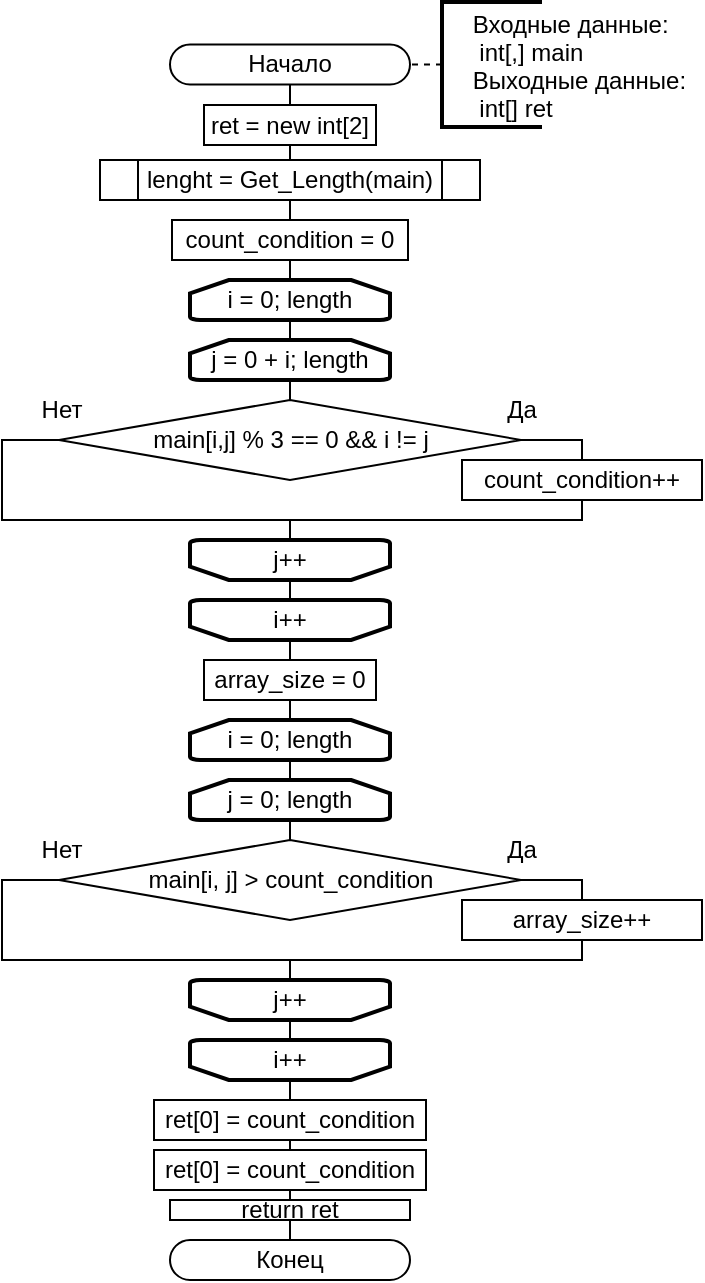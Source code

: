 <mxfile version="24.4.13" type="device">
  <diagram name="Страница — 1" id="ZiT8lJ-4knjapy51sfM2">
    <mxGraphModel dx="1098" dy="778" grid="1" gridSize="10" guides="1" tooltips="1" connect="1" arrows="1" fold="1" page="1" pageScale="1" pageWidth="827" pageHeight="1169" math="0" shadow="0">
      <root>
        <mxCell id="0" />
        <mxCell id="1" parent="0" />
        <mxCell id="ZXJYznmGM9nHdcmDr4kh-1" value="Начало" style="rounded=1;whiteSpace=wrap;html=1;arcSize=50;" vertex="1" parent="1">
          <mxGeometry x="354" y="22.25" width="120" height="20" as="geometry" />
        </mxCell>
        <mxCell id="ZXJYznmGM9nHdcmDr4kh-2" value="" style="endArrow=none;dashed=1;html=1;rounded=0;exitX=0;exitY=0.5;exitDx=0;exitDy=0;entryX=1;entryY=0.5;entryDx=0;entryDy=0;exitPerimeter=0;" edge="1" source="ZXJYznmGM9nHdcmDr4kh-3" target="ZXJYznmGM9nHdcmDr4kh-1" parent="1">
          <mxGeometry width="50" height="50" relative="1" as="geometry">
            <mxPoint x="520" y="35" as="sourcePoint" />
            <mxPoint x="500" y="35" as="targetPoint" />
          </mxGeometry>
        </mxCell>
        <mxCell id="ZXJYznmGM9nHdcmDr4kh-3" value="    Входные данные:&#xa;     int[,] main&#xa;    Выходные данные:&#xa;     int[] ret" style="strokeWidth=2;shape=mxgraph.flowchart.annotation_1;align=left;pointerEvents=1;recursiveResize=1;autosize=0;verticalAlign=middle;horizontal=1;" vertex="1" parent="1">
          <mxGeometry x="490" y="1" width="50" height="62.5" as="geometry" />
        </mxCell>
        <mxCell id="ZXJYznmGM9nHdcmDr4kh-4" value="ret = new int[2]" style="rounded=0;whiteSpace=wrap;html=1;" vertex="1" parent="1">
          <mxGeometry x="371" y="52.5" width="86" height="20" as="geometry" />
        </mxCell>
        <mxCell id="ZXJYznmGM9nHdcmDr4kh-5" value="" style="endArrow=none;html=1;rounded=0;entryX=0.5;entryY=0;entryDx=0;entryDy=0;exitX=0.5;exitY=1;exitDx=0;exitDy=0;" edge="1" parent="1" source="ZXJYznmGM9nHdcmDr4kh-1" target="ZXJYznmGM9nHdcmDr4kh-4">
          <mxGeometry width="50" height="50" relative="1" as="geometry">
            <mxPoint x="414" y="90" as="sourcePoint" />
            <mxPoint x="450" y="100" as="targetPoint" />
          </mxGeometry>
        </mxCell>
        <mxCell id="ZXJYznmGM9nHdcmDr4kh-10" value="&lt;div&gt;&lt;span style=&quot;background-color: initial;&quot;&gt;count_condition = 0&lt;/span&gt;&lt;br&gt;&lt;/div&gt;" style="rounded=0;whiteSpace=wrap;html=1;" vertex="1" parent="1">
          <mxGeometry x="355" y="110" width="118" height="20" as="geometry" />
        </mxCell>
        <mxCell id="ZXJYznmGM9nHdcmDr4kh-11" value="" style="endArrow=none;html=1;rounded=0;entryX=0.5;entryY=0;entryDx=0;entryDy=0;exitX=0.5;exitY=1;exitDx=0;exitDy=0;" edge="1" parent="1" target="ZXJYznmGM9nHdcmDr4kh-10" source="ZXJYznmGM9nHdcmDr4kh-17">
          <mxGeometry width="50" height="50" relative="1" as="geometry">
            <mxPoint x="570" y="120" as="sourcePoint" />
            <mxPoint x="606" y="130" as="targetPoint" />
          </mxGeometry>
        </mxCell>
        <mxCell id="ZXJYznmGM9nHdcmDr4kh-12" value="array_size = 0" style="rounded=0;whiteSpace=wrap;html=1;" vertex="1" parent="1">
          <mxGeometry x="371" y="330" width="86" height="20" as="geometry" />
        </mxCell>
        <mxCell id="ZXJYznmGM9nHdcmDr4kh-14" value="count_condition++" style="rounded=0;whiteSpace=wrap;html=1;" vertex="1" parent="1">
          <mxGeometry x="500" y="230" width="120" height="20" as="geometry" />
        </mxCell>
        <mxCell id="ZXJYznmGM9nHdcmDr4kh-16" value="" style="endArrow=none;html=1;rounded=0;entryX=0.5;entryY=0;entryDx=0;entryDy=0;exitX=0.5;exitY=1;exitDx=0;exitDy=0;" edge="1" target="ZXJYznmGM9nHdcmDr4kh-17" parent="1" source="ZXJYznmGM9nHdcmDr4kh-4">
          <mxGeometry width="50" height="50" relative="1" as="geometry">
            <mxPoint x="430" y="90" as="sourcePoint" />
            <mxPoint x="460" y="10" as="targetPoint" />
          </mxGeometry>
        </mxCell>
        <mxCell id="ZXJYznmGM9nHdcmDr4kh-17" value="lenght = Get_Length(main)" style="shape=process;whiteSpace=wrap;html=1;backgroundOutline=1;" vertex="1" parent="1">
          <mxGeometry x="319" y="80" width="190" height="20" as="geometry" />
        </mxCell>
        <mxCell id="ZXJYznmGM9nHdcmDr4kh-18" value="" style="endArrow=none;html=1;rounded=0;exitX=0.5;exitY=0;exitDx=0;exitDy=0;exitPerimeter=0;entryX=0.5;entryY=1;entryDx=0;entryDy=0;" edge="1" source="ZXJYznmGM9nHdcmDr4kh-19" parent="1" target="ZXJYznmGM9nHdcmDr4kh-10">
          <mxGeometry width="50" height="50" relative="1" as="geometry">
            <mxPoint x="402" y="320" as="sourcePoint" />
            <mxPoint x="396" y="180" as="targetPoint" />
          </mxGeometry>
        </mxCell>
        <mxCell id="ZXJYznmGM9nHdcmDr4kh-19" value="i = 0; length" style="strokeWidth=2;html=1;shape=mxgraph.flowchart.loop_limit;whiteSpace=wrap;" vertex="1" parent="1">
          <mxGeometry x="364" y="140" width="100" height="20" as="geometry" />
        </mxCell>
        <mxCell id="ZXJYznmGM9nHdcmDr4kh-20" value="i++" style="strokeWidth=2;html=1;shape=mxgraph.flowchart.loop_limit;whiteSpace=wrap;direction=west;" vertex="1" parent="1">
          <mxGeometry x="364" y="300" width="100" height="20" as="geometry" />
        </mxCell>
        <mxCell id="ZXJYznmGM9nHdcmDr4kh-21" value="" style="endArrow=none;html=1;rounded=0;entryX=0.5;entryY=1;entryDx=0;entryDy=0;entryPerimeter=0;exitX=0.5;exitY=0;exitDx=0;exitDy=0;exitPerimeter=0;" edge="1" source="ZXJYznmGM9nHdcmDr4kh-24" target="ZXJYznmGM9nHdcmDr4kh-19" parent="1">
          <mxGeometry width="50" height="50" relative="1" as="geometry">
            <mxPoint x="396" y="230" as="sourcePoint" />
            <mxPoint x="472" y="400" as="targetPoint" />
          </mxGeometry>
        </mxCell>
        <mxCell id="ZXJYznmGM9nHdcmDr4kh-22" value="" style="endArrow=none;html=1;rounded=0;exitX=0.5;exitY=1;exitDx=0;exitDy=0;exitPerimeter=0;entryX=0.5;entryY=0;entryDx=0;entryDy=0;entryPerimeter=0;" edge="1" source="ZXJYznmGM9nHdcmDr4kh-20" target="ZXJYznmGM9nHdcmDr4kh-25" parent="1">
          <mxGeometry width="50" height="50" relative="1" as="geometry">
            <mxPoint x="-71" y="610" as="sourcePoint" />
            <mxPoint x="-97" y="410" as="targetPoint" />
          </mxGeometry>
        </mxCell>
        <mxCell id="ZXJYznmGM9nHdcmDr4kh-23" value="" style="endArrow=none;html=1;rounded=0;entryX=0.5;entryY=0;entryDx=0;entryDy=0;entryPerimeter=0;exitX=0.5;exitY=0;exitDx=0;exitDy=0;" edge="1" target="ZXJYznmGM9nHdcmDr4kh-20" parent="1" source="ZXJYznmGM9nHdcmDr4kh-12">
          <mxGeometry width="50" height="50" relative="1" as="geometry">
            <mxPoint x="414" y="330" as="sourcePoint" />
            <mxPoint x="-70" y="450" as="targetPoint" />
          </mxGeometry>
        </mxCell>
        <mxCell id="ZXJYznmGM9nHdcmDr4kh-24" value="j = 0 + i; length" style="strokeWidth=2;html=1;shape=mxgraph.flowchart.loop_limit;whiteSpace=wrap;" vertex="1" parent="1">
          <mxGeometry x="364" y="170" width="100" height="20" as="geometry" />
        </mxCell>
        <mxCell id="ZXJYznmGM9nHdcmDr4kh-25" value="j++" style="strokeWidth=2;html=1;shape=mxgraph.flowchart.loop_limit;whiteSpace=wrap;direction=west;" vertex="1" parent="1">
          <mxGeometry x="364" y="270" width="100" height="20" as="geometry" />
        </mxCell>
        <mxCell id="ZXJYznmGM9nHdcmDr4kh-27" value="" style="endArrow=none;html=1;rounded=0;entryX=0.5;entryY=1;entryDx=0;entryDy=0;entryPerimeter=0;exitX=0.5;exitY=0;exitDx=0;exitDy=0;" edge="1" source="ZXJYznmGM9nHdcmDr4kh-29" target="ZXJYznmGM9nHdcmDr4kh-24" parent="1">
          <mxGeometry width="50" height="50" relative="1" as="geometry">
            <mxPoint x="414" y="200" as="sourcePoint" />
            <mxPoint x="472" y="440" as="targetPoint" />
          </mxGeometry>
        </mxCell>
        <mxCell id="ZXJYznmGM9nHdcmDr4kh-29" value="main[i,j] % 3 == 0 &amp;amp;&amp;amp; i != j" style="rhombus;whiteSpace=wrap;html=1;" vertex="1" parent="1">
          <mxGeometry x="298.5" y="200" width="231" height="40" as="geometry" />
        </mxCell>
        <mxCell id="ZXJYznmGM9nHdcmDr4kh-30" value="" style="endArrow=none;html=1;rounded=0;entryX=1;entryY=0.5;entryDx=0;entryDy=0;exitX=0.5;exitY=0;exitDx=0;exitDy=0;" edge="1" parent="1" source="ZXJYznmGM9nHdcmDr4kh-14" target="ZXJYznmGM9nHdcmDr4kh-29">
          <mxGeometry width="50" height="50" relative="1" as="geometry">
            <mxPoint x="560" y="240" as="sourcePoint" />
            <mxPoint x="480" y="250" as="targetPoint" />
            <Array as="points">
              <mxPoint x="560" y="220" />
            </Array>
          </mxGeometry>
        </mxCell>
        <mxCell id="ZXJYznmGM9nHdcmDr4kh-31" value="Да" style="text;html=1;align=center;verticalAlign=middle;whiteSpace=wrap;rounded=0;" vertex="1" parent="1">
          <mxGeometry x="500" y="190" width="60" height="30" as="geometry" />
        </mxCell>
        <mxCell id="ZXJYznmGM9nHdcmDr4kh-32" value="Нет" style="text;html=1;align=center;verticalAlign=middle;whiteSpace=wrap;rounded=0;" vertex="1" parent="1">
          <mxGeometry x="270" y="190" width="60" height="30" as="geometry" />
        </mxCell>
        <mxCell id="ZXJYznmGM9nHdcmDr4kh-33" value="" style="endArrow=none;html=1;rounded=0;entryX=0;entryY=0.5;entryDx=0;entryDy=0;" edge="1" parent="1" target="ZXJYznmGM9nHdcmDr4kh-29">
          <mxGeometry width="50" height="50" relative="1" as="geometry">
            <mxPoint x="420" y="260" as="sourcePoint" />
            <mxPoint x="380" y="250" as="targetPoint" />
            <Array as="points">
              <mxPoint x="270" y="260" />
              <mxPoint x="270" y="220" />
            </Array>
          </mxGeometry>
        </mxCell>
        <mxCell id="ZXJYznmGM9nHdcmDr4kh-34" value="" style="endArrow=none;html=1;rounded=0;entryX=0.5;entryY=1;entryDx=0;entryDy=0;exitX=0.5;exitY=1;exitDx=0;exitDy=0;exitPerimeter=0;" edge="1" parent="1" source="ZXJYznmGM9nHdcmDr4kh-25" target="ZXJYznmGM9nHdcmDr4kh-14">
          <mxGeometry width="50" height="50" relative="1" as="geometry">
            <mxPoint x="415" y="290" as="sourcePoint" />
            <mxPoint x="555" y="250" as="targetPoint" />
            <Array as="points">
              <mxPoint x="414" y="260" />
              <mxPoint x="560" y="260" />
            </Array>
          </mxGeometry>
        </mxCell>
        <mxCell id="ZXJYznmGM9nHdcmDr4kh-36" value="" style="endArrow=none;html=1;rounded=0;exitX=0.5;exitY=0;exitDx=0;exitDy=0;exitPerimeter=0;entryX=0.5;entryY=1;entryDx=0;entryDy=0;" edge="1" source="ZXJYznmGM9nHdcmDr4kh-37" parent="1" target="ZXJYznmGM9nHdcmDr4kh-12">
          <mxGeometry width="50" height="50" relative="1" as="geometry">
            <mxPoint x="422.5" y="530" as="sourcePoint" />
            <mxPoint x="416.5" y="390" as="targetPoint" />
          </mxGeometry>
        </mxCell>
        <mxCell id="ZXJYznmGM9nHdcmDr4kh-37" value="i = 0; length" style="strokeWidth=2;html=1;shape=mxgraph.flowchart.loop_limit;whiteSpace=wrap;" vertex="1" parent="1">
          <mxGeometry x="364" y="360" width="100" height="20" as="geometry" />
        </mxCell>
        <mxCell id="ZXJYznmGM9nHdcmDr4kh-38" value="i++" style="strokeWidth=2;html=1;shape=mxgraph.flowchart.loop_limit;whiteSpace=wrap;direction=west;" vertex="1" parent="1">
          <mxGeometry x="364" y="520" width="100" height="20" as="geometry" />
        </mxCell>
        <mxCell id="ZXJYznmGM9nHdcmDr4kh-39" value="" style="endArrow=none;html=1;rounded=0;entryX=0.5;entryY=1;entryDx=0;entryDy=0;entryPerimeter=0;exitX=0.5;exitY=0;exitDx=0;exitDy=0;exitPerimeter=0;" edge="1" source="ZXJYznmGM9nHdcmDr4kh-42" target="ZXJYznmGM9nHdcmDr4kh-37" parent="1">
          <mxGeometry width="50" height="50" relative="1" as="geometry">
            <mxPoint x="416.5" y="440" as="sourcePoint" />
            <mxPoint x="492.5" y="610" as="targetPoint" />
          </mxGeometry>
        </mxCell>
        <mxCell id="ZXJYznmGM9nHdcmDr4kh-40" value="" style="endArrow=none;html=1;rounded=0;exitX=0.5;exitY=1;exitDx=0;exitDy=0;exitPerimeter=0;entryX=0.5;entryY=0;entryDx=0;entryDy=0;entryPerimeter=0;" edge="1" source="ZXJYznmGM9nHdcmDr4kh-38" target="ZXJYznmGM9nHdcmDr4kh-43" parent="1">
          <mxGeometry width="50" height="50" relative="1" as="geometry">
            <mxPoint x="254.5" y="865" as="sourcePoint" />
            <mxPoint x="228.5" y="665" as="targetPoint" />
          </mxGeometry>
        </mxCell>
        <mxCell id="ZXJYznmGM9nHdcmDr4kh-41" value="" style="endArrow=none;html=1;rounded=0;entryX=0.5;entryY=0;entryDx=0;entryDy=0;entryPerimeter=0;exitX=0.5;exitY=0;exitDx=0;exitDy=0;" edge="1" target="ZXJYznmGM9nHdcmDr4kh-38" parent="1" source="ZXJYznmGM9nHdcmDr4kh-64">
          <mxGeometry width="50" height="50" relative="1" as="geometry">
            <mxPoint x="414" y="550" as="sourcePoint" />
            <mxPoint x="255.5" y="575" as="targetPoint" />
          </mxGeometry>
        </mxCell>
        <mxCell id="ZXJYznmGM9nHdcmDr4kh-42" value="j = 0; length" style="strokeWidth=2;html=1;shape=mxgraph.flowchart.loop_limit;whiteSpace=wrap;" vertex="1" parent="1">
          <mxGeometry x="364" y="390" width="100" height="20" as="geometry" />
        </mxCell>
        <mxCell id="ZXJYznmGM9nHdcmDr4kh-43" value="j++" style="strokeWidth=2;html=1;shape=mxgraph.flowchart.loop_limit;whiteSpace=wrap;direction=west;" vertex="1" parent="1">
          <mxGeometry x="364" y="490" width="100" height="20" as="geometry" />
        </mxCell>
        <mxCell id="ZXJYznmGM9nHdcmDr4kh-47" value="array_size++" style="rounded=0;whiteSpace=wrap;html=1;" vertex="1" parent="1">
          <mxGeometry x="500" y="450" width="120" height="20" as="geometry" />
        </mxCell>
        <mxCell id="ZXJYznmGM9nHdcmDr4kh-49" value="" style="endArrow=none;html=1;rounded=0;entryX=0.5;entryY=1;entryDx=0;entryDy=0;entryPerimeter=0;exitX=0.5;exitY=0;exitDx=0;exitDy=0;" edge="1" parent="1" source="ZXJYznmGM9nHdcmDr4kh-50" target="ZXJYznmGM9nHdcmDr4kh-42">
          <mxGeometry width="50" height="50" relative="1" as="geometry">
            <mxPoint x="414" y="420" as="sourcePoint" />
            <mxPoint x="414" y="410" as="targetPoint" />
          </mxGeometry>
        </mxCell>
        <mxCell id="ZXJYznmGM9nHdcmDr4kh-50" value="main[i, j] &amp;gt; count_condition" style="rhombus;whiteSpace=wrap;html=1;" vertex="1" parent="1">
          <mxGeometry x="298.5" y="420" width="231" height="40" as="geometry" />
        </mxCell>
        <mxCell id="ZXJYznmGM9nHdcmDr4kh-51" value="" style="endArrow=none;html=1;rounded=0;entryX=1;entryY=0.5;entryDx=0;entryDy=0;exitX=0.5;exitY=0;exitDx=0;exitDy=0;" edge="1" parent="1" source="ZXJYznmGM9nHdcmDr4kh-47" target="ZXJYznmGM9nHdcmDr4kh-50">
          <mxGeometry width="50" height="50" relative="1" as="geometry">
            <mxPoint x="560" y="460" as="sourcePoint" />
            <mxPoint x="480" y="470" as="targetPoint" />
            <Array as="points">
              <mxPoint x="560" y="440" />
            </Array>
          </mxGeometry>
        </mxCell>
        <mxCell id="ZXJYznmGM9nHdcmDr4kh-52" value="Да" style="text;html=1;align=center;verticalAlign=middle;whiteSpace=wrap;rounded=0;" vertex="1" parent="1">
          <mxGeometry x="500" y="410" width="60" height="30" as="geometry" />
        </mxCell>
        <mxCell id="ZXJYznmGM9nHdcmDr4kh-53" value="Нет" style="text;html=1;align=center;verticalAlign=middle;whiteSpace=wrap;rounded=0;" vertex="1" parent="1">
          <mxGeometry x="270" y="410" width="60" height="30" as="geometry" />
        </mxCell>
        <mxCell id="ZXJYznmGM9nHdcmDr4kh-54" value="" style="endArrow=none;html=1;rounded=0;entryX=0;entryY=0.5;entryDx=0;entryDy=0;" edge="1" parent="1" target="ZXJYznmGM9nHdcmDr4kh-50">
          <mxGeometry width="50" height="50" relative="1" as="geometry">
            <mxPoint x="420" y="480" as="sourcePoint" />
            <mxPoint x="380" y="470" as="targetPoint" />
            <Array as="points">
              <mxPoint x="270" y="480" />
              <mxPoint x="270" y="440" />
            </Array>
          </mxGeometry>
        </mxCell>
        <mxCell id="ZXJYznmGM9nHdcmDr4kh-55" value="" style="endArrow=none;html=1;rounded=0;entryX=0.5;entryY=1;entryDx=0;entryDy=0;exitX=0.5;exitY=1;exitDx=0;exitDy=0;exitPerimeter=0;" edge="1" parent="1" source="ZXJYznmGM9nHdcmDr4kh-43" target="ZXJYznmGM9nHdcmDr4kh-47">
          <mxGeometry width="50" height="50" relative="1" as="geometry">
            <mxPoint x="414" y="490" as="sourcePoint" />
            <mxPoint x="555" y="470" as="targetPoint" />
            <Array as="points">
              <mxPoint x="414" y="480" />
              <mxPoint x="560" y="480" />
            </Array>
          </mxGeometry>
        </mxCell>
        <mxCell id="ZXJYznmGM9nHdcmDr4kh-64" value="ret[0] = count_condition" style="rounded=0;whiteSpace=wrap;html=1;" vertex="1" parent="1">
          <mxGeometry x="346" y="550" width="136" height="20" as="geometry" />
        </mxCell>
        <mxCell id="ZXJYznmGM9nHdcmDr4kh-65" value="" style="endArrow=none;html=1;rounded=0;entryX=0.5;entryY=1;entryDx=0;entryDy=0;exitX=0.5;exitY=0;exitDx=0;exitDy=0;" edge="1" target="ZXJYznmGM9nHdcmDr4kh-64" parent="1" source="ZXJYznmGM9nHdcmDr4kh-66">
          <mxGeometry width="50" height="50" relative="1" as="geometry">
            <mxPoint x="414" y="580" as="sourcePoint" />
            <mxPoint x="516.0" y="680" as="targetPoint" />
          </mxGeometry>
        </mxCell>
        <mxCell id="ZXJYznmGM9nHdcmDr4kh-66" value="ret[0] = count_condition" style="rounded=0;whiteSpace=wrap;html=1;" vertex="1" parent="1">
          <mxGeometry x="346" y="575" width="136" height="20" as="geometry" />
        </mxCell>
        <mxCell id="ZXJYznmGM9nHdcmDr4kh-67" value="Конец" style="rounded=1;whiteSpace=wrap;html=1;arcSize=50;" vertex="1" parent="1">
          <mxGeometry x="354" y="620" width="120" height="20" as="geometry" />
        </mxCell>
        <mxCell id="ZXJYznmGM9nHdcmDr4kh-68" value="" style="endArrow=none;html=1;rounded=0;entryX=0.5;entryY=0;entryDx=0;entryDy=0;exitX=0.5;exitY=1;exitDx=0;exitDy=0;" edge="1" target="ZXJYznmGM9nHdcmDr4kh-67" parent="1" source="ZXJYznmGM9nHdcmDr4kh-69">
          <mxGeometry width="50" height="50" relative="1" as="geometry">
            <mxPoint x="440" y="710" as="sourcePoint" />
            <mxPoint x="470" y="750" as="targetPoint" />
          </mxGeometry>
        </mxCell>
        <mxCell id="ZXJYznmGM9nHdcmDr4kh-69" value="return ret" style="rounded=0;whiteSpace=wrap;html=1;" vertex="1" parent="1">
          <mxGeometry x="354" y="600" width="120" height="10" as="geometry" />
        </mxCell>
        <mxCell id="ZXJYznmGM9nHdcmDr4kh-70" value="" style="endArrow=none;html=1;rounded=0;entryX=0.5;entryY=1;entryDx=0;entryDy=0;exitX=0.5;exitY=0;exitDx=0;exitDy=0;" edge="1" parent="1" source="ZXJYznmGM9nHdcmDr4kh-69" target="ZXJYznmGM9nHdcmDr4kh-66">
          <mxGeometry width="50" height="50" relative="1" as="geometry">
            <mxPoint x="390" y="680" as="sourcePoint" />
            <mxPoint x="440" y="630" as="targetPoint" />
          </mxGeometry>
        </mxCell>
      </root>
    </mxGraphModel>
  </diagram>
</mxfile>
